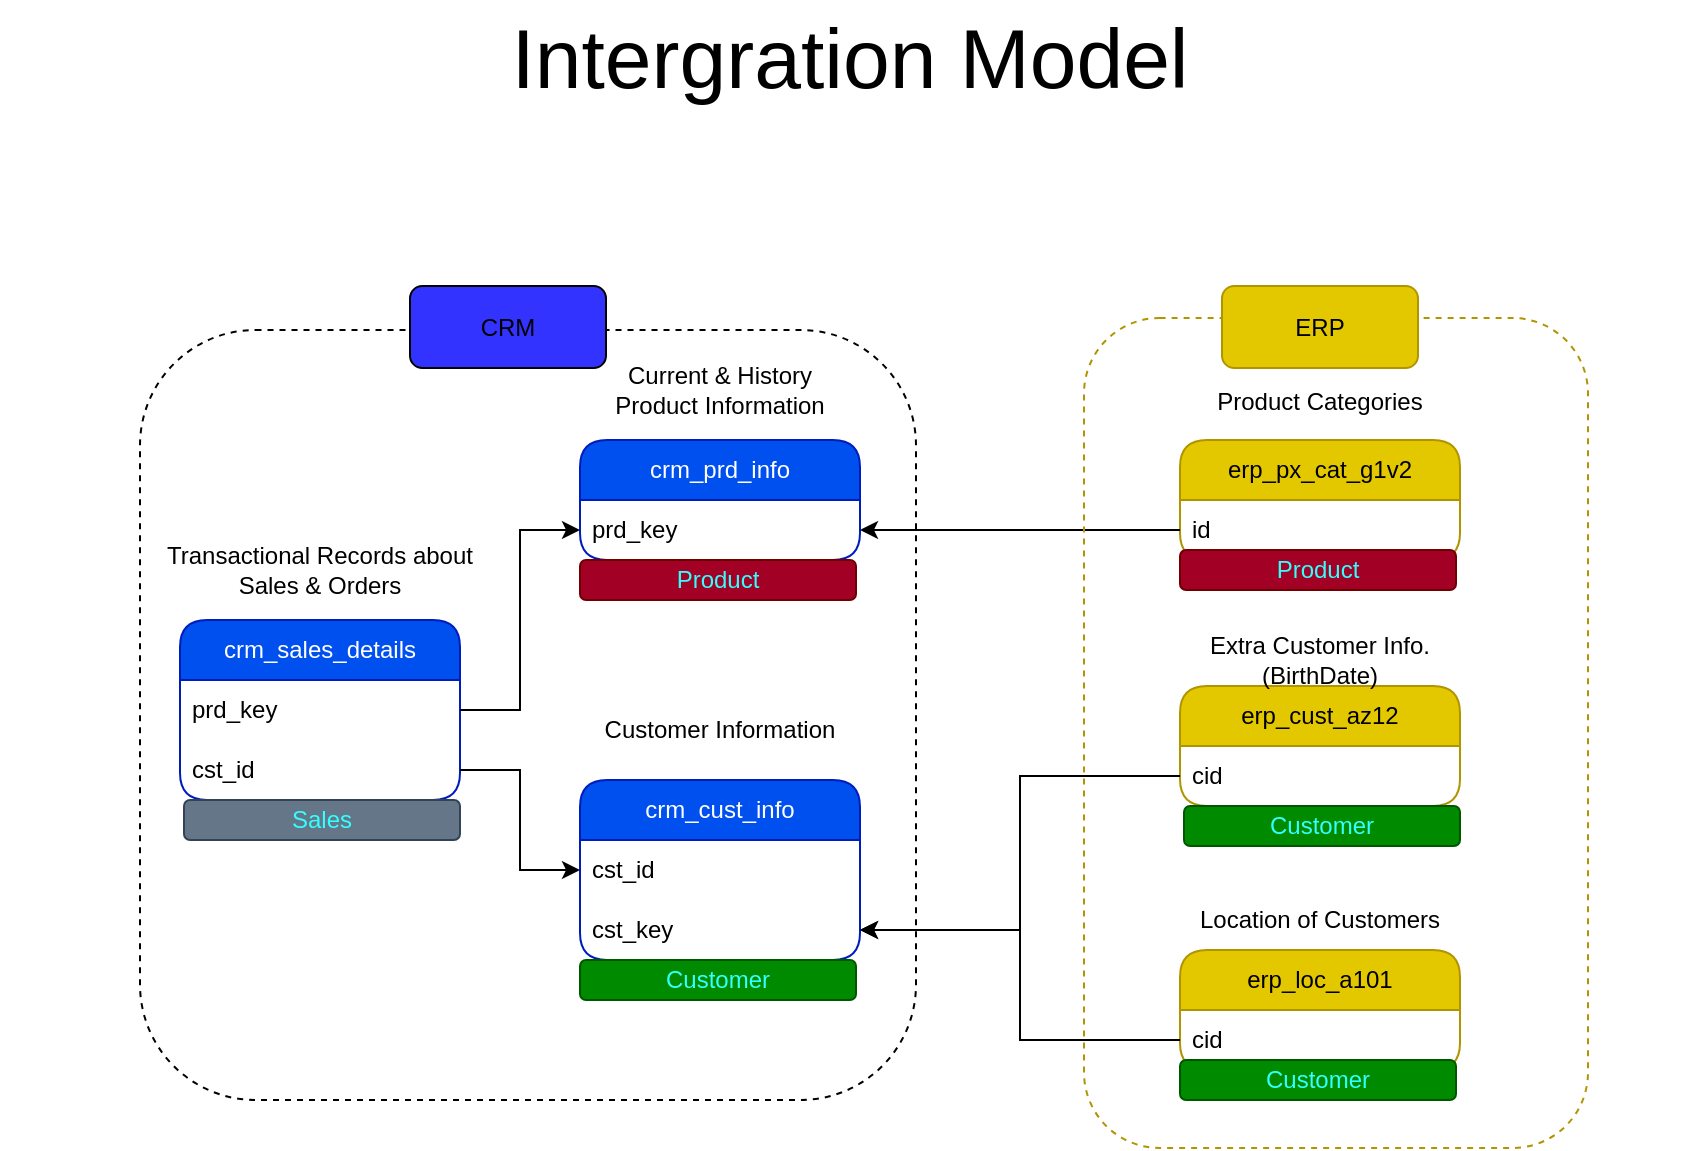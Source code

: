 <mxfile version="27.0.9">
  <diagram name="Page-1" id="kAVhSXZDSk_lwhLKCGWt">
    <mxGraphModel dx="3592" dy="3926" grid="0" gridSize="10" guides="1" tooltips="1" connect="1" arrows="1" fold="1" page="1" pageScale="1" pageWidth="850" pageHeight="1100" math="0" shadow="0">
      <root>
        <mxCell id="0" />
        <mxCell id="1" parent="0" />
        <mxCell id="wI4NLF8bzCXB7XDRaqKi-1" value="&lt;font style=&quot;font-size: 42px;&quot;&gt;Intergration Model&lt;/font&gt;" style="text;html=1;align=center;verticalAlign=middle;whiteSpace=wrap;rounded=0;fillColor=default;" parent="1" vertex="1">
          <mxGeometry x="-2550" y="-3300" width="850" height="60" as="geometry" />
        </mxCell>
        <mxCell id="wI4NLF8bzCXB7XDRaqKi-3" value="crm_sales_details" style="swimlane;fontStyle=0;childLayout=stackLayout;horizontal=1;startSize=30;horizontalStack=0;resizeParent=1;resizeParentMax=0;resizeLast=0;collapsible=1;marginBottom=0;whiteSpace=wrap;html=1;rounded=1;fillColor=#0050ef;fontColor=#ffffff;strokeColor=#001DBC;" parent="1" vertex="1">
          <mxGeometry x="-2460" y="-2990" width="140" height="90" as="geometry" />
        </mxCell>
        <mxCell id="wI4NLF8bzCXB7XDRaqKi-4" value="prd_key" style="text;strokeColor=none;fillColor=none;align=left;verticalAlign=middle;spacingLeft=4;spacingRight=4;overflow=hidden;points=[[0,0.5],[1,0.5]];portConstraint=eastwest;rotatable=0;whiteSpace=wrap;html=1;" parent="wI4NLF8bzCXB7XDRaqKi-3" vertex="1">
          <mxGeometry y="30" width="140" height="30" as="geometry" />
        </mxCell>
        <mxCell id="wI4NLF8bzCXB7XDRaqKi-5" value="cst_id" style="text;strokeColor=none;fillColor=none;align=left;verticalAlign=middle;spacingLeft=4;spacingRight=4;overflow=hidden;points=[[0,0.5],[1,0.5]];portConstraint=eastwest;rotatable=0;whiteSpace=wrap;html=1;" parent="wI4NLF8bzCXB7XDRaqKi-3" vertex="1">
          <mxGeometry y="60" width="140" height="30" as="geometry" />
        </mxCell>
        <mxCell id="wI4NLF8bzCXB7XDRaqKi-7" value="crm_cust_info" style="swimlane;fontStyle=0;childLayout=stackLayout;horizontal=1;startSize=30;horizontalStack=0;resizeParent=1;resizeParentMax=0;resizeLast=0;collapsible=1;marginBottom=0;whiteSpace=wrap;html=1;rounded=1;fillColor=#0050ef;fontColor=#ffffff;strokeColor=#001DBC;" parent="1" vertex="1">
          <mxGeometry x="-2260" y="-2910" width="140" height="90" as="geometry" />
        </mxCell>
        <mxCell id="wI4NLF8bzCXB7XDRaqKi-8" value="cst_id" style="text;strokeColor=none;fillColor=none;align=left;verticalAlign=middle;spacingLeft=4;spacingRight=4;overflow=hidden;points=[[0,0.5],[1,0.5]];portConstraint=eastwest;rotatable=0;whiteSpace=wrap;html=1;" parent="wI4NLF8bzCXB7XDRaqKi-7" vertex="1">
          <mxGeometry y="30" width="140" height="30" as="geometry" />
        </mxCell>
        <mxCell id="wI4NLF8bzCXB7XDRaqKi-9" value="cst_key" style="text;strokeColor=none;fillColor=none;align=left;verticalAlign=middle;spacingLeft=4;spacingRight=4;overflow=hidden;points=[[0,0.5],[1,0.5]];portConstraint=eastwest;rotatable=0;whiteSpace=wrap;html=1;rounded=1;" parent="wI4NLF8bzCXB7XDRaqKi-7" vertex="1">
          <mxGeometry y="60" width="140" height="30" as="geometry" />
        </mxCell>
        <mxCell id="wI4NLF8bzCXB7XDRaqKi-13" value="erp_loc_a101" style="swimlane;fontStyle=0;childLayout=stackLayout;horizontal=1;startSize=30;horizontalStack=0;resizeParent=1;resizeParentMax=0;resizeLast=0;collapsible=1;marginBottom=0;whiteSpace=wrap;html=1;rounded=1;fillColor=#e3c800;fontColor=#000000;strokeColor=#B09500;" parent="1" vertex="1">
          <mxGeometry x="-1960" y="-2825" width="140" height="60" as="geometry" />
        </mxCell>
        <mxCell id="wI4NLF8bzCXB7XDRaqKi-14" value="cid" style="text;strokeColor=none;fillColor=none;align=left;verticalAlign=middle;spacingLeft=4;spacingRight=4;overflow=hidden;points=[[0,0.5],[1,0.5]];portConstraint=eastwest;rotatable=0;whiteSpace=wrap;html=1;" parent="wI4NLF8bzCXB7XDRaqKi-13" vertex="1">
          <mxGeometry y="30" width="140" height="30" as="geometry" />
        </mxCell>
        <mxCell id="wI4NLF8bzCXB7XDRaqKi-16" value="erp_cust_az12" style="swimlane;fontStyle=0;childLayout=stackLayout;horizontal=1;startSize=30;horizontalStack=0;resizeParent=1;resizeParentMax=0;resizeLast=0;collapsible=1;marginBottom=0;whiteSpace=wrap;html=1;rounded=1;fillColor=#e3c800;fontColor=#000000;strokeColor=#B09500;" parent="1" vertex="1">
          <mxGeometry x="-1960" y="-2957" width="140" height="60" as="geometry" />
        </mxCell>
        <mxCell id="wI4NLF8bzCXB7XDRaqKi-18" value="cid" style="text;strokeColor=none;fillColor=none;align=left;verticalAlign=middle;spacingLeft=4;spacingRight=4;overflow=hidden;points=[[0,0.5],[1,0.5]];portConstraint=eastwest;rotatable=0;whiteSpace=wrap;html=1;" parent="wI4NLF8bzCXB7XDRaqKi-16" vertex="1">
          <mxGeometry y="30" width="140" height="30" as="geometry" />
        </mxCell>
        <mxCell id="wI4NLF8bzCXB7XDRaqKi-19" value="erp_px_cat_g1v2" style="swimlane;fontStyle=0;childLayout=stackLayout;horizontal=1;startSize=30;horizontalStack=0;resizeParent=1;resizeParentMax=0;resizeLast=0;collapsible=1;marginBottom=0;whiteSpace=wrap;html=1;rounded=1;fillColor=#e3c800;fontColor=#000000;strokeColor=#B09500;" parent="1" vertex="1">
          <mxGeometry x="-1960" y="-3080" width="140" height="60" as="geometry" />
        </mxCell>
        <mxCell id="wI4NLF8bzCXB7XDRaqKi-20" value="id" style="text;strokeColor=none;fillColor=none;align=left;verticalAlign=middle;spacingLeft=4;spacingRight=4;overflow=hidden;points=[[0,0.5],[1,0.5]];portConstraint=eastwest;rotatable=0;whiteSpace=wrap;html=1;" parent="wI4NLF8bzCXB7XDRaqKi-19" vertex="1">
          <mxGeometry y="30" width="140" height="30" as="geometry" />
        </mxCell>
        <mxCell id="wI4NLF8bzCXB7XDRaqKi-22" value="crm_prd_info" style="swimlane;fontStyle=0;childLayout=stackLayout;horizontal=1;startSize=30;horizontalStack=0;resizeParent=1;resizeParentMax=0;resizeLast=0;collapsible=1;marginBottom=0;whiteSpace=wrap;html=1;rounded=1;fillColor=#0050ef;fontColor=#ffffff;strokeColor=#001DBC;" parent="1" vertex="1">
          <mxGeometry x="-2260" y="-3080" width="140" height="60" as="geometry" />
        </mxCell>
        <mxCell id="wI4NLF8bzCXB7XDRaqKi-23" value="prd_key" style="text;strokeColor=none;fillColor=none;align=left;verticalAlign=middle;spacingLeft=4;spacingRight=4;overflow=hidden;points=[[0,0.5],[1,0.5]];portConstraint=eastwest;rotatable=0;whiteSpace=wrap;html=1;" parent="wI4NLF8bzCXB7XDRaqKi-22" vertex="1">
          <mxGeometry y="30" width="140" height="30" as="geometry" />
        </mxCell>
        <mxCell id="wI4NLF8bzCXB7XDRaqKi-25" value="Customer Information" style="text;html=1;align=center;verticalAlign=middle;whiteSpace=wrap;rounded=0;" parent="1" vertex="1">
          <mxGeometry x="-2260" y="-2950" width="140" height="30" as="geometry" />
        </mxCell>
        <mxCell id="wI4NLF8bzCXB7XDRaqKi-26" value="Current &amp;amp; History Product Information" style="text;html=1;align=center;verticalAlign=middle;whiteSpace=wrap;rounded=0;" parent="1" vertex="1">
          <mxGeometry x="-2250" y="-3120" width="120" height="30" as="geometry" />
        </mxCell>
        <mxCell id="wI4NLF8bzCXB7XDRaqKi-27" value="Transactional Records about Sales &amp;amp; Orders" style="text;html=1;align=center;verticalAlign=middle;whiteSpace=wrap;rounded=0;" parent="1" vertex="1">
          <mxGeometry x="-2470" y="-3030" width="160" height="30" as="geometry" />
        </mxCell>
        <mxCell id="wI4NLF8bzCXB7XDRaqKi-28" style="edgeStyle=orthogonalEdgeStyle;rounded=0;orthogonalLoop=1;jettySize=auto;html=1;exitX=1;exitY=0.5;exitDx=0;exitDy=0;entryX=0;entryY=0.5;entryDx=0;entryDy=0;" parent="1" source="wI4NLF8bzCXB7XDRaqKi-4" target="wI4NLF8bzCXB7XDRaqKi-23" edge="1">
          <mxGeometry relative="1" as="geometry" />
        </mxCell>
        <mxCell id="wI4NLF8bzCXB7XDRaqKi-29" style="edgeStyle=orthogonalEdgeStyle;rounded=0;orthogonalLoop=1;jettySize=auto;html=1;exitX=1;exitY=0.5;exitDx=0;exitDy=0;entryX=0;entryY=0.5;entryDx=0;entryDy=0;" parent="1" source="wI4NLF8bzCXB7XDRaqKi-5" target="wI4NLF8bzCXB7XDRaqKi-8" edge="1">
          <mxGeometry relative="1" as="geometry" />
        </mxCell>
        <mxCell id="wI4NLF8bzCXB7XDRaqKi-30" value="Extra Customer Info. (BirthDate)" style="text;html=1;align=center;verticalAlign=middle;whiteSpace=wrap;rounded=0;" parent="1" vertex="1">
          <mxGeometry x="-1960" y="-2985" width="140" height="30" as="geometry" />
        </mxCell>
        <mxCell id="wI4NLF8bzCXB7XDRaqKi-31" value="Location of Customers" style="text;html=1;align=center;verticalAlign=middle;whiteSpace=wrap;rounded=0;" parent="1" vertex="1">
          <mxGeometry x="-1960" y="-2855" width="140" height="30" as="geometry" />
        </mxCell>
        <mxCell id="wI4NLF8bzCXB7XDRaqKi-32" value="Product Categories" style="text;html=1;align=center;verticalAlign=middle;whiteSpace=wrap;rounded=0;" parent="1" vertex="1">
          <mxGeometry x="-1960" y="-3114" width="140" height="30" as="geometry" />
        </mxCell>
        <mxCell id="wI4NLF8bzCXB7XDRaqKi-33" style="edgeStyle=orthogonalEdgeStyle;rounded=0;orthogonalLoop=1;jettySize=auto;html=1;entryX=1;entryY=0.5;entryDx=0;entryDy=0;" parent="1" source="wI4NLF8bzCXB7XDRaqKi-18" target="wI4NLF8bzCXB7XDRaqKi-9" edge="1">
          <mxGeometry relative="1" as="geometry" />
        </mxCell>
        <mxCell id="wI4NLF8bzCXB7XDRaqKi-35" style="edgeStyle=orthogonalEdgeStyle;rounded=0;orthogonalLoop=1;jettySize=auto;html=1;entryX=1;entryY=0.5;entryDx=0;entryDy=0;" parent="1" source="wI4NLF8bzCXB7XDRaqKi-14" target="wI4NLF8bzCXB7XDRaqKi-9" edge="1">
          <mxGeometry relative="1" as="geometry" />
        </mxCell>
        <mxCell id="wI4NLF8bzCXB7XDRaqKi-36" style="edgeStyle=orthogonalEdgeStyle;rounded=0;orthogonalLoop=1;jettySize=auto;html=1;entryX=1;entryY=0.5;entryDx=0;entryDy=0;" parent="1" source="wI4NLF8bzCXB7XDRaqKi-20" target="wI4NLF8bzCXB7XDRaqKi-23" edge="1">
          <mxGeometry relative="1" as="geometry" />
        </mxCell>
        <mxCell id="wI4NLF8bzCXB7XDRaqKi-38" value="" style="rounded=1;whiteSpace=wrap;html=1;fillColor=none;dashed=1;" parent="1" vertex="1">
          <mxGeometry x="-2480" y="-3135" width="388" height="385" as="geometry" />
        </mxCell>
        <mxCell id="wI4NLF8bzCXB7XDRaqKi-39" value="" style="rounded=1;whiteSpace=wrap;html=1;fillColor=none;dashed=1;strokeColor=#B09500;fontColor=#000000;" parent="1" vertex="1">
          <mxGeometry x="-2008" y="-3141" width="252" height="415" as="geometry" />
        </mxCell>
        <mxCell id="wI4NLF8bzCXB7XDRaqKi-40" value="CRM" style="rounded=1;whiteSpace=wrap;html=1;fillColor=#3333FF;" parent="1" vertex="1">
          <mxGeometry x="-2345" y="-3157" width="98" height="41" as="geometry" />
        </mxCell>
        <mxCell id="wI4NLF8bzCXB7XDRaqKi-41" value="ERP" style="rounded=1;whiteSpace=wrap;html=1;fillColor=#e3c800;fontColor=#000000;strokeColor=#B09500;" parent="1" vertex="1">
          <mxGeometry x="-1939" y="-3157" width="98" height="41" as="geometry" />
        </mxCell>
        <mxCell id="Tffn6s2zW0khLA6aPdDL-1" value="&lt;font style=&quot;color: rgb(51, 255, 255);&quot;&gt;Product&lt;/font&gt;" style="text;html=1;strokeColor=#6F0000;fillColor=#a20025;align=center;verticalAlign=middle;whiteSpace=wrap;overflow=hidden;fontColor=#ffffff;rounded=1;" vertex="1" parent="1">
          <mxGeometry x="-1960" y="-3025" width="138" height="20" as="geometry" />
        </mxCell>
        <mxCell id="Tffn6s2zW0khLA6aPdDL-2" value="&lt;font style=&quot;color: rgb(51, 255, 255);&quot;&gt;Product&lt;/font&gt;" style="text;html=1;strokeColor=#6F0000;fillColor=#a20025;align=center;verticalAlign=middle;whiteSpace=wrap;overflow=hidden;fontColor=#ffffff;rounded=1;" vertex="1" parent="1">
          <mxGeometry x="-2260" y="-3020" width="138" height="20" as="geometry" />
        </mxCell>
        <mxCell id="Tffn6s2zW0khLA6aPdDL-3" value="&lt;font style=&quot;color: rgb(51, 255, 255);&quot;&gt;Customer&lt;/font&gt;" style="text;html=1;strokeColor=#005700;fillColor=#008a00;align=center;verticalAlign=middle;whiteSpace=wrap;overflow=hidden;fontColor=#ffffff;rounded=1;" vertex="1" parent="1">
          <mxGeometry x="-2260" y="-2820" width="138" height="20" as="geometry" />
        </mxCell>
        <mxCell id="Tffn6s2zW0khLA6aPdDL-4" value="&lt;font style=&quot;color: rgb(51, 255, 255);&quot;&gt;Customer&lt;/font&gt;" style="text;html=1;strokeColor=#005700;fillColor=#008a00;align=center;verticalAlign=middle;whiteSpace=wrap;overflow=hidden;fontColor=#ffffff;rounded=1;" vertex="1" parent="1">
          <mxGeometry x="-1958" y="-2897" width="138" height="20" as="geometry" />
        </mxCell>
        <mxCell id="Tffn6s2zW0khLA6aPdDL-5" value="&lt;font style=&quot;color: rgb(51, 255, 255);&quot;&gt;Customer&lt;/font&gt;" style="text;html=1;strokeColor=#005700;fillColor=#008a00;align=center;verticalAlign=middle;whiteSpace=wrap;overflow=hidden;fontColor=#ffffff;rounded=1;" vertex="1" parent="1">
          <mxGeometry x="-1960" y="-2770" width="138" height="20" as="geometry" />
        </mxCell>
        <mxCell id="Tffn6s2zW0khLA6aPdDL-6" value="&lt;font style=&quot;color: rgb(51, 255, 255);&quot;&gt;Sales&lt;/font&gt;" style="text;html=1;strokeColor=#314354;fillColor=#647687;align=center;verticalAlign=middle;whiteSpace=wrap;overflow=hidden;fontColor=#ffffff;rounded=1;" vertex="1" parent="1">
          <mxGeometry x="-2458" y="-2900" width="138" height="20" as="geometry" />
        </mxCell>
      </root>
    </mxGraphModel>
  </diagram>
</mxfile>
